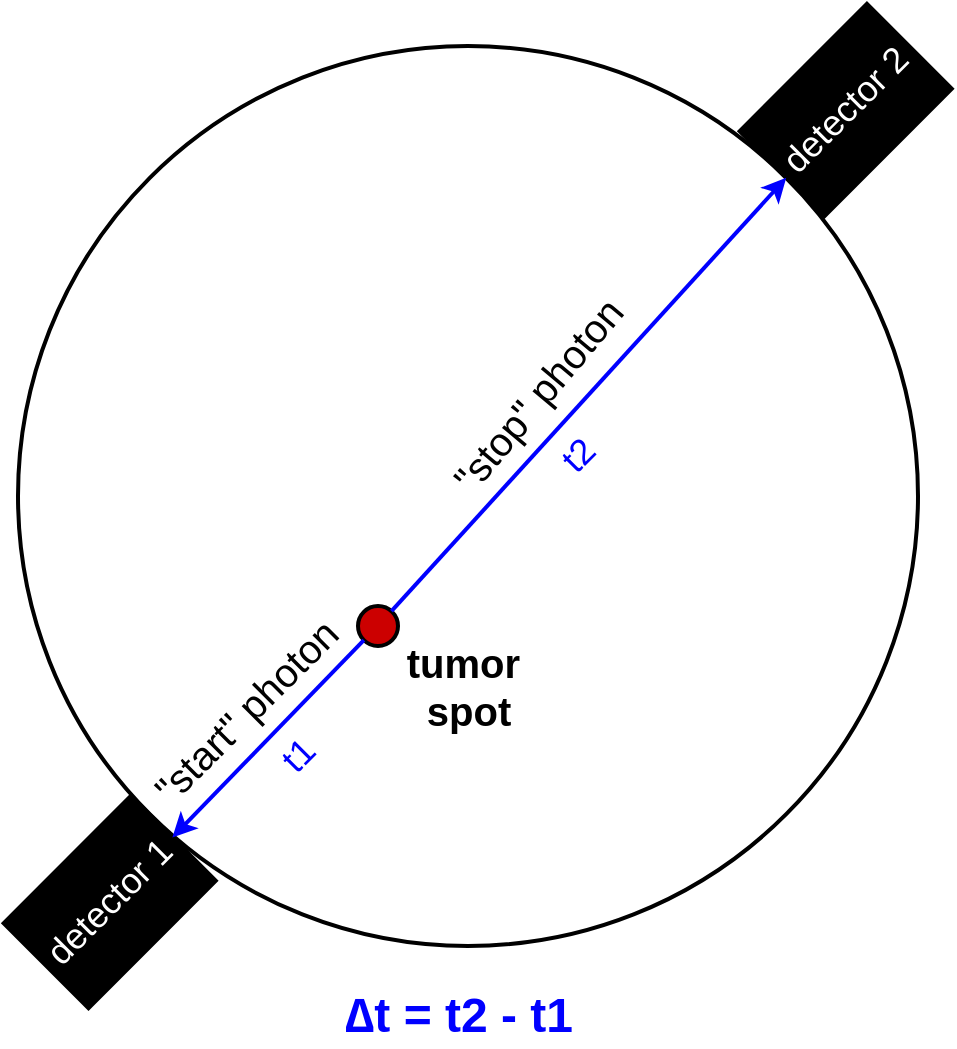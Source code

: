 <mxfile>
    <diagram id="kYPNXoOZGmWeWcDhL6l1" name="Page-1">
        <mxGraphModel dx="493" dy="490" grid="1" gridSize="10" guides="1" tooltips="1" connect="1" arrows="1" fold="1" page="1" pageScale="1" pageWidth="850" pageHeight="1100" math="0" shadow="0">
            <root>
                <mxCell id="0"/>
                <mxCell id="1" parent="0"/>
                <mxCell id="2" value="" style="ellipse;whiteSpace=wrap;html=1;strokeWidth=2;" vertex="1" parent="1">
                    <mxGeometry x="220" y="160" width="450" height="450" as="geometry"/>
                </mxCell>
                <mxCell id="3" value="" style="ellipse;whiteSpace=wrap;html=1;fillColor=#CC0000;strokeWidth=2;" vertex="1" parent="1">
                    <mxGeometry x="390" y="440" width="20" height="20" as="geometry"/>
                </mxCell>
                <mxCell id="4" value="&lt;font style=&quot;font-size: 20px&quot;&gt;&lt;b&gt;tumor&amp;nbsp;&lt;br&gt;spot&lt;/b&gt;&lt;/font&gt;" style="text;html=1;resizable=0;autosize=1;align=center;verticalAlign=middle;points=[];fillColor=none;strokeColor=none;rounded=0;" vertex="1" parent="1">
                    <mxGeometry x="405" y="460" width="80" height="40" as="geometry"/>
                </mxCell>
                <mxCell id="5" value="&lt;font color=&quot;#ffffff&quot;&gt;detector 1&lt;/font&gt;" style="whiteSpace=wrap;html=1;fontSize=18;fillColor=#000000;rotation=-45;strokeWidth=2;" vertex="1" parent="1">
                    <mxGeometry x="220.86" y="558" width="90" height="60" as="geometry"/>
                </mxCell>
                <mxCell id="6" value="&lt;font color=&quot;#ffffff&quot;&gt;detector 2&lt;/font&gt;" style="whiteSpace=wrap;html=1;fontSize=18;fillColor=#000000;rotation=-45;strokeWidth=2;" vertex="1" parent="1">
                    <mxGeometry x="588.86" y="162" width="90" height="60" as="geometry"/>
                </mxCell>
                <mxCell id="7" value="" style="endArrow=classic;html=1;fontSize=18;entryX=1;entryY=0;entryDx=0;entryDy=0;strokeColor=#0000FF;strokeWidth=2;" edge="1" parent="1" source="3" target="2">
                    <mxGeometry width="50" height="50" relative="1" as="geometry">
                        <mxPoint x="410" y="440" as="sourcePoint"/>
                        <mxPoint x="460" y="390" as="targetPoint"/>
                    </mxGeometry>
                </mxCell>
                <mxCell id="8" value="" style="endArrow=classic;html=1;fontSize=18;strokeColor=#0000FF;exitX=0;exitY=1;exitDx=0;exitDy=0;strokeWidth=2;" edge="1" parent="1" source="3" target="5">
                    <mxGeometry width="50" height="50" relative="1" as="geometry">
                        <mxPoint x="390" y="460" as="sourcePoint"/>
                        <mxPoint x="320" y="530" as="targetPoint"/>
                    </mxGeometry>
                </mxCell>
                <mxCell id="9" value="&lt;font style=&quot;font-size: 20px&quot;&gt;&quot;start&quot; photon&lt;/font&gt;" style="text;html=1;resizable=0;autosize=1;align=center;verticalAlign=middle;points=[];fillColor=none;strokeColor=none;rounded=0;fontSize=18;rotation=-45;" vertex="1" parent="1">
                    <mxGeometry x="264" y="478" width="140" height="30" as="geometry"/>
                </mxCell>
                <mxCell id="10" value="&lt;font style=&quot;font-size: 20px&quot;&gt;&quot;stop&quot; photon&lt;/font&gt;" style="text;html=1;resizable=0;autosize=1;align=center;verticalAlign=middle;points=[];fillColor=none;strokeColor=none;rounded=0;fontSize=18;rotation=-50;" vertex="1" parent="1">
                    <mxGeometry x="415" y="320" width="130" height="30" as="geometry"/>
                </mxCell>
                <mxCell id="11" value="&lt;font color=&quot;#0000ff&quot;&gt;t1&lt;/font&gt;" style="text;html=1;resizable=0;autosize=1;align=center;verticalAlign=middle;points=[];fillColor=none;strokeColor=none;rounded=0;fontSize=18;rotation=-45;" vertex="1" parent="1">
                    <mxGeometry x="345" y="500" width="30" height="30" as="geometry"/>
                </mxCell>
                <mxCell id="12" value="&lt;font color=&quot;#0000ff&quot;&gt;t2&lt;/font&gt;" style="text;html=1;resizable=0;autosize=1;align=center;verticalAlign=middle;points=[];fillColor=none;strokeColor=none;rounded=0;fontSize=18;rotation=-45;" vertex="1" parent="1">
                    <mxGeometry x="485" y="350" width="30" height="30" as="geometry"/>
                </mxCell>
                <mxCell id="13" value="&lt;font style=&quot;font-size: 24px&quot; color=&quot;#0000ff&quot;&gt;&lt;b&gt;∆t = t2 - t1&lt;/b&gt;&lt;/font&gt;" style="text;html=1;resizable=0;autosize=1;align=center;verticalAlign=middle;points=[];fillColor=none;strokeColor=none;rounded=0;fontSize=18;fontColor=#00FF00;" vertex="1" parent="1">
                    <mxGeometry x="375" y="630" width="130" height="30" as="geometry"/>
                </mxCell>
            </root>
        </mxGraphModel>
    </diagram>
</mxfile>